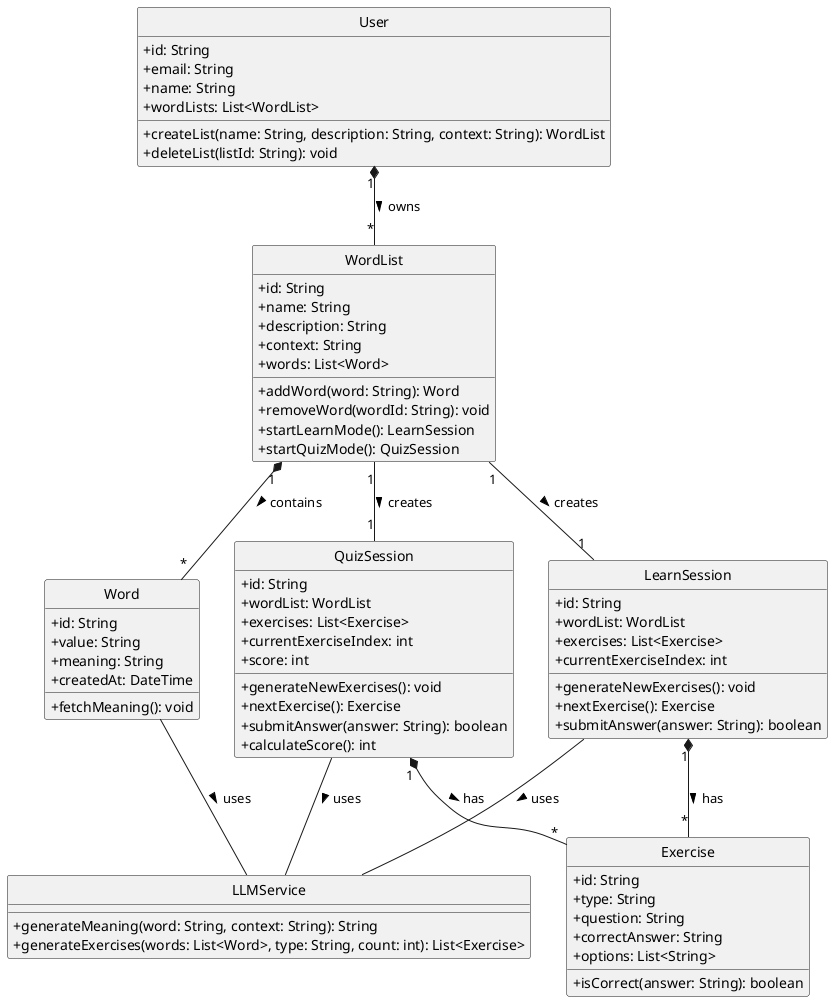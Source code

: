 @startuml

skinparam classAttributeIconSize 0
skinparam style strictuml

class User {
  + id: String
  + email: String
  + name: String
  + wordLists: List<WordList>
  + createList(name: String, description: String, context: String): WordList
  + deleteList(listId: String): void
}

class WordList {
  + id: String
  + name: String
  + description: String
  + context: String
  + words: List<Word>
  + addWord(word: String): Word
  + removeWord(wordId: String): void
  + startLearnMode(): LearnSession
  + startQuizMode(): QuizSession
}

class Word {
  + id: String
  + value: String
  + meaning: String
  + createdAt: DateTime
  + fetchMeaning(): void
}

class LearnSession {
  + id: String
  + wordList: WordList
  + exercises: List<Exercise>
  + currentExerciseIndex: int
  + generateNewExercises(): void
  + nextExercise(): Exercise
  + submitAnswer(answer: String): boolean
}

class QuizSession {
  + id: String
  + wordList: WordList
  + exercises: List<Exercise>
  + currentExerciseIndex: int
  + score: int
  + generateNewExercises(): void
  + nextExercise(): Exercise
  + submitAnswer(answer: String): boolean
  + calculateScore(): int
}

class Exercise {
  + id: String
  + type: String
  + question: String
  + correctAnswer: String
  + options: List<String>
  + isCorrect(answer: String): boolean
}

class LLMService {
  + generateMeaning(word: String, context: String): String
  + generateExercises(words: List<Word>, type: String, count: int): List<Exercise>
}

User "1" *-- "*" WordList : owns >
WordList "1" *-- "*" Word : contains >
WordList "1" -- "1" LearnSession : creates >
WordList "1" -- "1" QuizSession : creates >
LearnSession "1" *-- "*" Exercise : has >
QuizSession "1" *-- "*" Exercise : has >
Word -- LLMService : uses >
LearnSession -- LLMService : uses >
QuizSession -- LLMService : uses >

@enduml